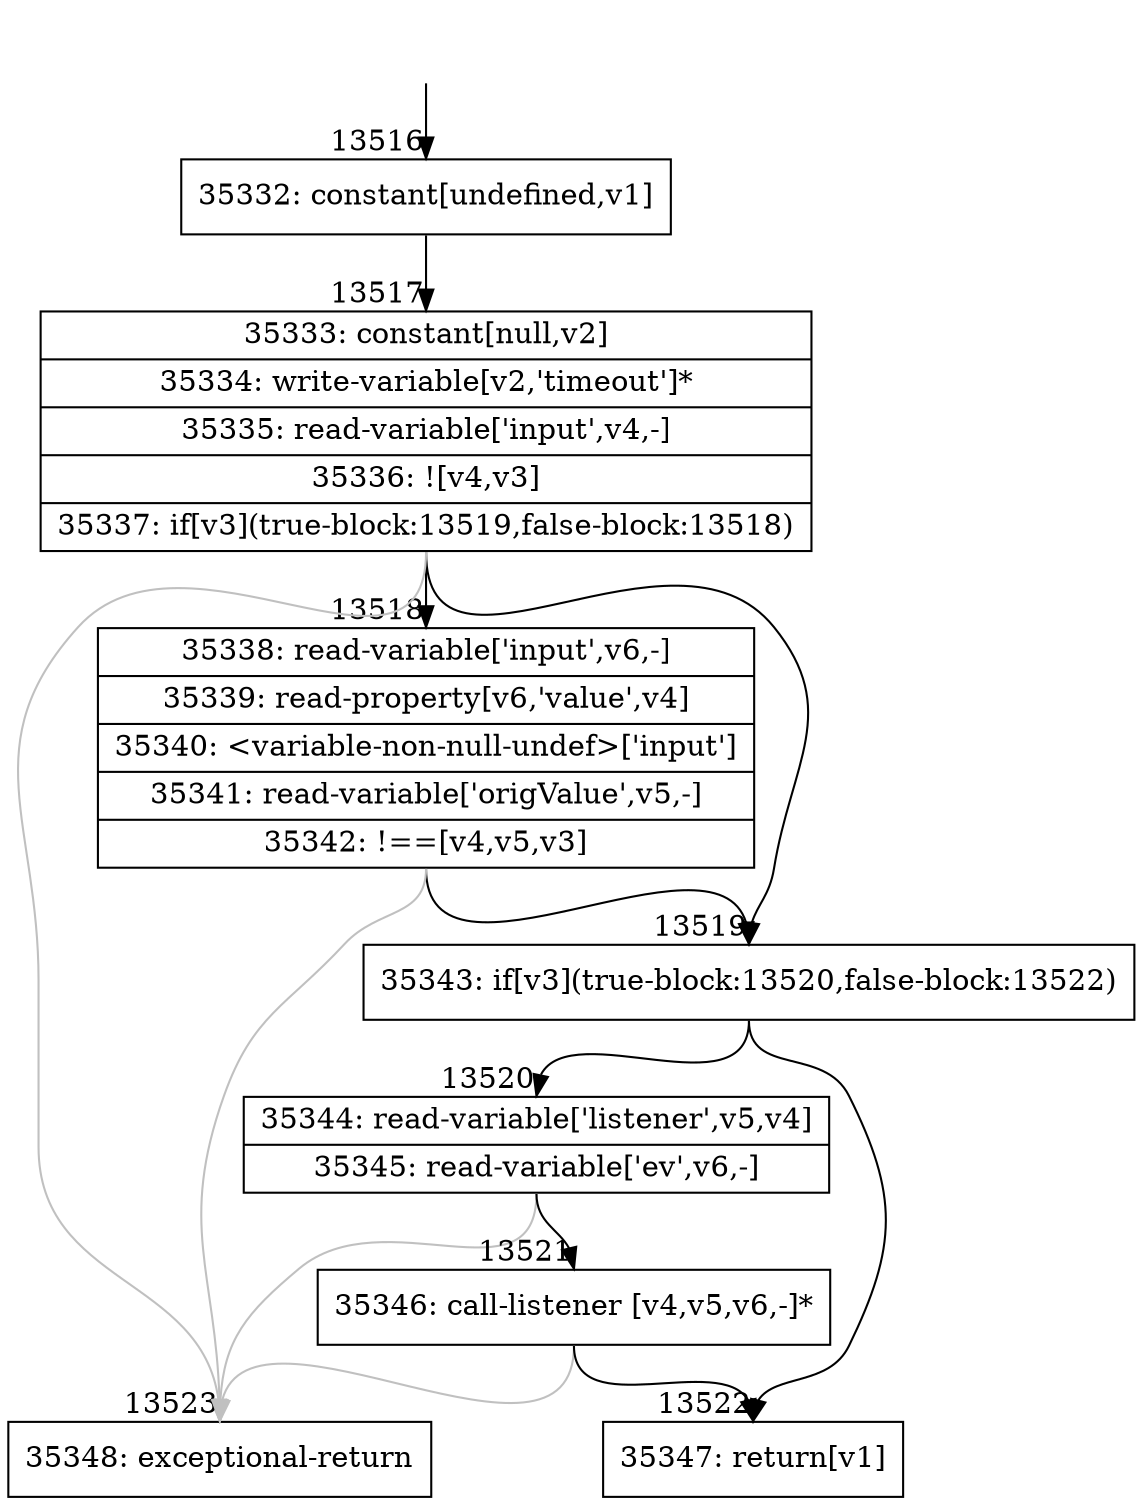 digraph {
rankdir="TD"
BB_entry1060[shape=none,label=""];
BB_entry1060 -> BB13516 [tailport=s, headport=n, headlabel="    13516"]
BB13516 [shape=record label="{35332: constant[undefined,v1]}" ] 
BB13516 -> BB13517 [tailport=s, headport=n, headlabel="      13517"]
BB13517 [shape=record label="{35333: constant[null,v2]|35334: write-variable[v2,'timeout']*|35335: read-variable['input',v4,-]|35336: ![v4,v3]|35337: if[v3](true-block:13519,false-block:13518)}" ] 
BB13517 -> BB13519 [tailport=s, headport=n, headlabel="      13519"]
BB13517 -> BB13518 [tailport=s, headport=n, headlabel="      13518"]
BB13517 -> BB13523 [tailport=s, headport=n, color=gray, headlabel="      13523"]
BB13518 [shape=record label="{35338: read-variable['input',v6,-]|35339: read-property[v6,'value',v4]|35340: \<variable-non-null-undef\>['input']|35341: read-variable['origValue',v5,-]|35342: !==[v4,v5,v3]}" ] 
BB13518 -> BB13519 [tailport=s, headport=n]
BB13518 -> BB13523 [tailport=s, headport=n, color=gray]
BB13519 [shape=record label="{35343: if[v3](true-block:13520,false-block:13522)}" ] 
BB13519 -> BB13520 [tailport=s, headport=n, headlabel="      13520"]
BB13519 -> BB13522 [tailport=s, headport=n, headlabel="      13522"]
BB13520 [shape=record label="{35344: read-variable['listener',v5,v4]|35345: read-variable['ev',v6,-]}" ] 
BB13520 -> BB13521 [tailport=s, headport=n, headlabel="      13521"]
BB13520 -> BB13523 [tailport=s, headport=n, color=gray]
BB13521 [shape=record label="{35346: call-listener [v4,v5,v6,-]*}" ] 
BB13521 -> BB13522 [tailport=s, headport=n]
BB13521 -> BB13523 [tailport=s, headport=n, color=gray]
BB13522 [shape=record label="{35347: return[v1]}" ] 
BB13523 [shape=record label="{35348: exceptional-return}" ] 
//#$~ 21479
}
